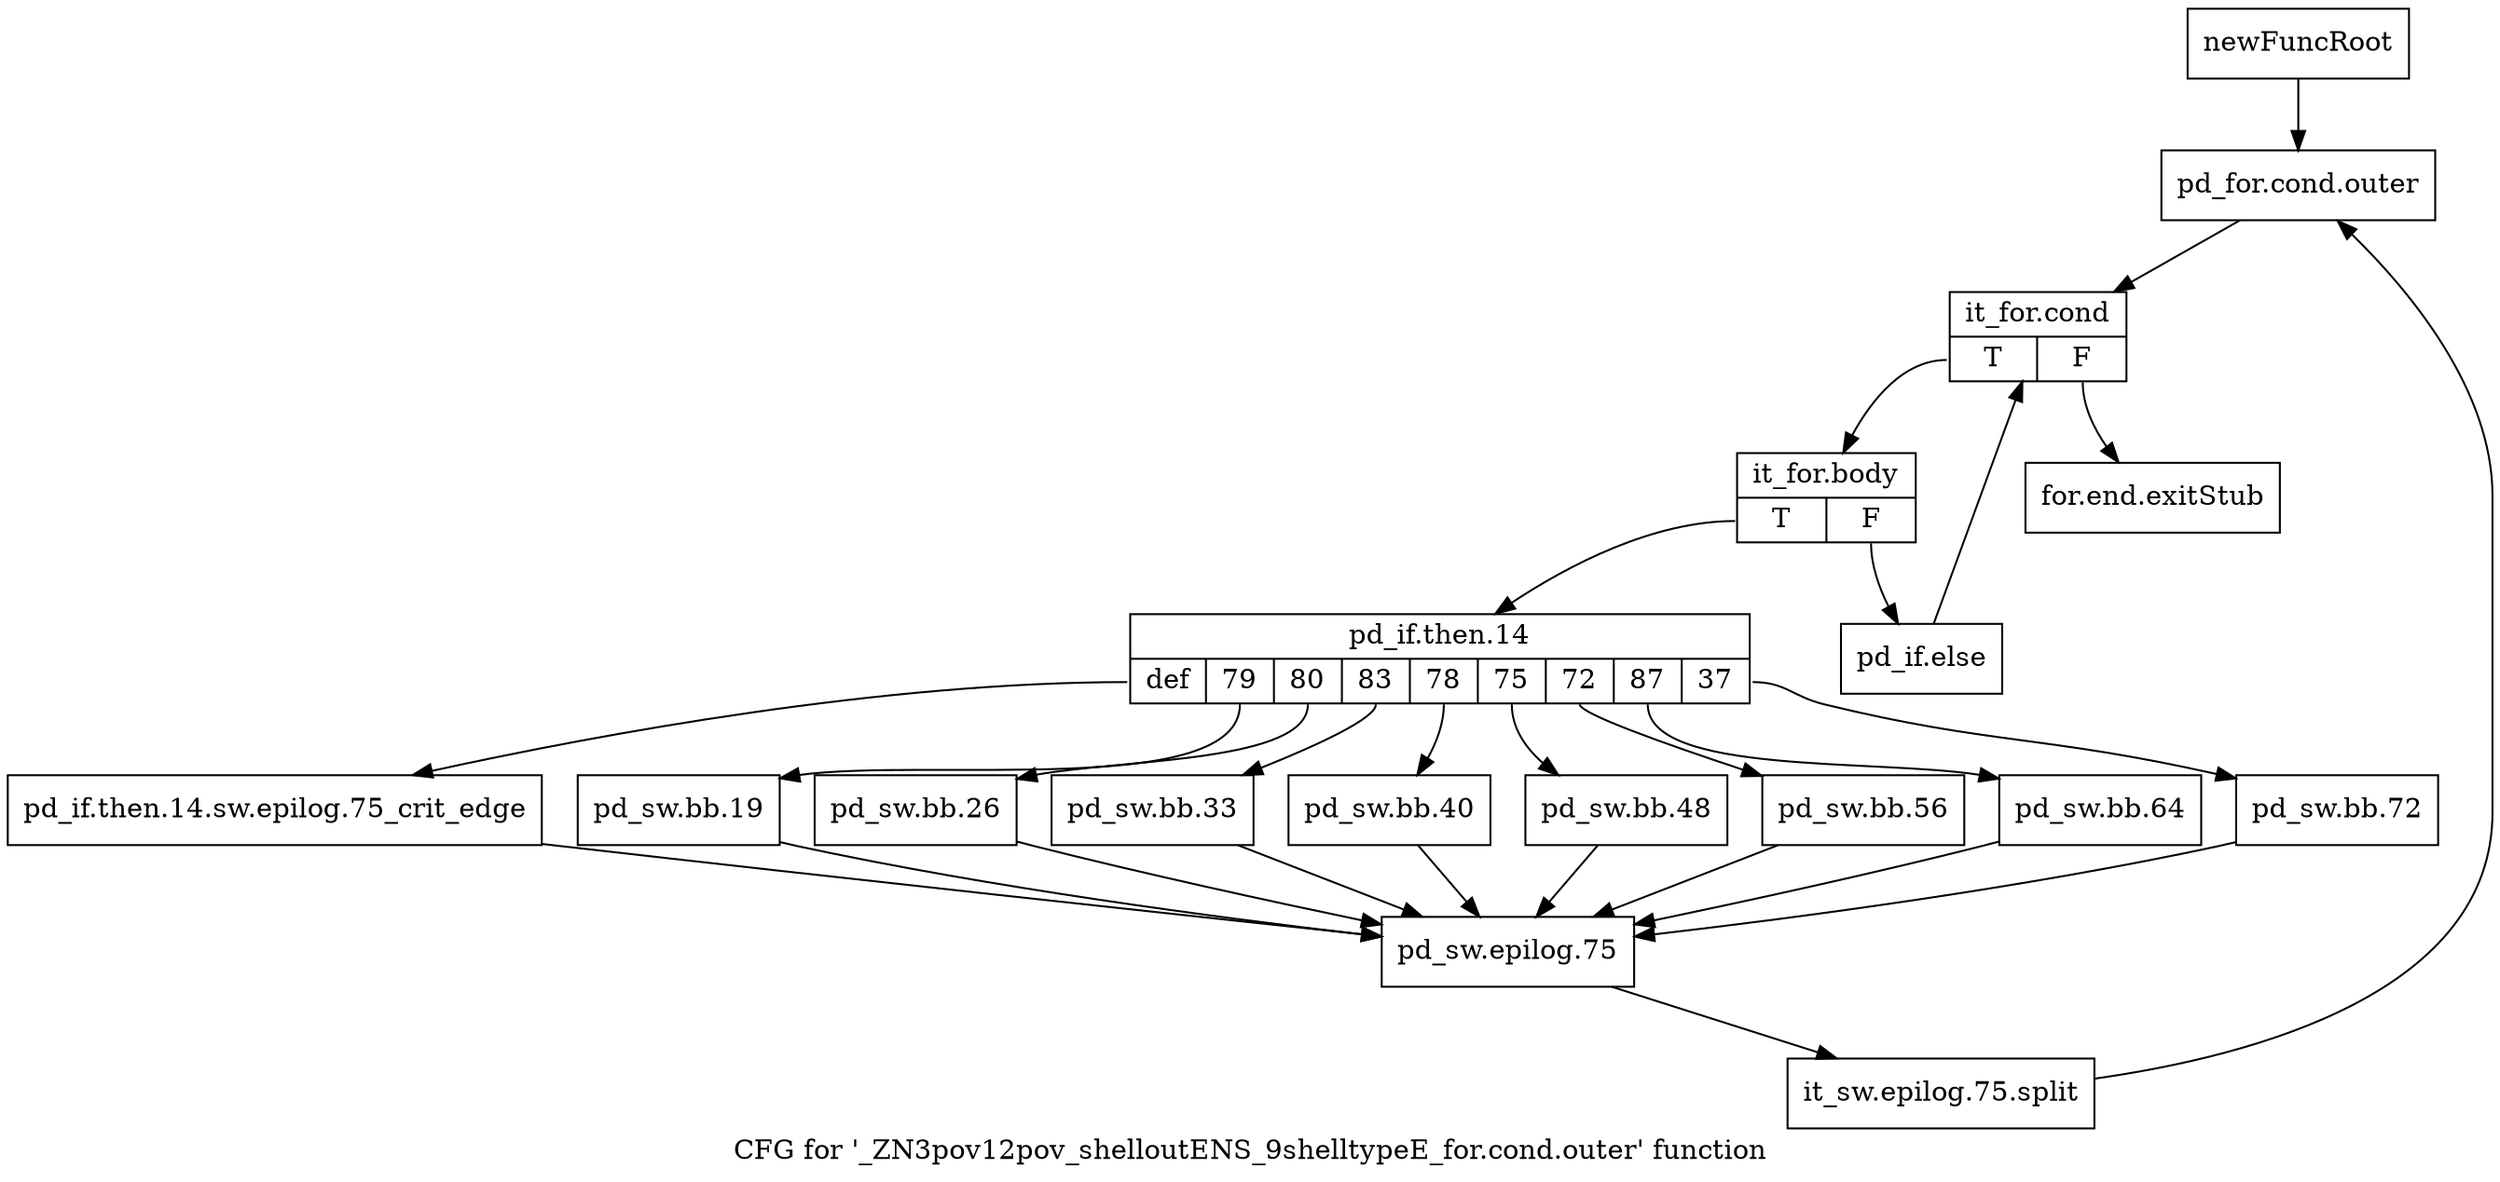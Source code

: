 digraph "CFG for '_ZN3pov12pov_shelloutENS_9shelltypeE_for.cond.outer' function" {
	label="CFG for '_ZN3pov12pov_shelloutENS_9shelltypeE_for.cond.outer' function";

	Node0x2dc4aa0 [shape=record,label="{newFuncRoot}"];
	Node0x2dc4aa0 -> Node0x2dc4b40;
	Node0x2dc4af0 [shape=record,label="{for.end.exitStub}"];
	Node0x2dc4b40 [shape=record,label="{pd_for.cond.outer}"];
	Node0x2dc4b40 -> Node0x2dc4b90;
	Node0x2dc4b90 [shape=record,label="{it_for.cond|{<s0>T|<s1>F}}"];
	Node0x2dc4b90:s0 -> Node0x2dc4be0;
	Node0x2dc4b90:s1 -> Node0x2dc4af0;
	Node0x2dc4be0 [shape=record,label="{it_for.body|{<s0>T|<s1>F}}"];
	Node0x2dc4be0:s0 -> Node0x2dc4c80;
	Node0x2dc4be0:s1 -> Node0x2dc4c30;
	Node0x2dc4c30 [shape=record,label="{pd_if.else}"];
	Node0x2dc4c30 -> Node0x2dc4b90;
	Node0x2dc4c80 [shape=record,label="{pd_if.then.14|{<s0>def|<s1>79|<s2>80|<s3>83|<s4>78|<s5>75|<s6>72|<s7>87|<s8>37}}"];
	Node0x2dc4c80:s0 -> Node0x2dc4f50;
	Node0x2dc4c80:s1 -> Node0x2dc4f00;
	Node0x2dc4c80:s2 -> Node0x2dc4eb0;
	Node0x2dc4c80:s3 -> Node0x2dc4e60;
	Node0x2dc4c80:s4 -> Node0x2dc4e10;
	Node0x2dc4c80:s5 -> Node0x2dc4dc0;
	Node0x2dc4c80:s6 -> Node0x2dc4d70;
	Node0x2dc4c80:s7 -> Node0x2dc4d20;
	Node0x2dc4c80:s8 -> Node0x2dc4cd0;
	Node0x2dc4cd0 [shape=record,label="{pd_sw.bb.72}"];
	Node0x2dc4cd0 -> Node0x2dc4fa0;
	Node0x2dc4d20 [shape=record,label="{pd_sw.bb.64}"];
	Node0x2dc4d20 -> Node0x2dc4fa0;
	Node0x2dc4d70 [shape=record,label="{pd_sw.bb.56}"];
	Node0x2dc4d70 -> Node0x2dc4fa0;
	Node0x2dc4dc0 [shape=record,label="{pd_sw.bb.48}"];
	Node0x2dc4dc0 -> Node0x2dc4fa0;
	Node0x2dc4e10 [shape=record,label="{pd_sw.bb.40}"];
	Node0x2dc4e10 -> Node0x2dc4fa0;
	Node0x2dc4e60 [shape=record,label="{pd_sw.bb.33}"];
	Node0x2dc4e60 -> Node0x2dc4fa0;
	Node0x2dc4eb0 [shape=record,label="{pd_sw.bb.26}"];
	Node0x2dc4eb0 -> Node0x2dc4fa0;
	Node0x2dc4f00 [shape=record,label="{pd_sw.bb.19}"];
	Node0x2dc4f00 -> Node0x2dc4fa0;
	Node0x2dc4f50 [shape=record,label="{pd_if.then.14.sw.epilog.75_crit_edge}"];
	Node0x2dc4f50 -> Node0x2dc4fa0;
	Node0x2dc4fa0 [shape=record,label="{pd_sw.epilog.75}"];
	Node0x2dc4fa0 -> Node0x39c1690;
	Node0x39c1690 [shape=record,label="{it_sw.epilog.75.split}"];
	Node0x39c1690 -> Node0x2dc4b40;
}
